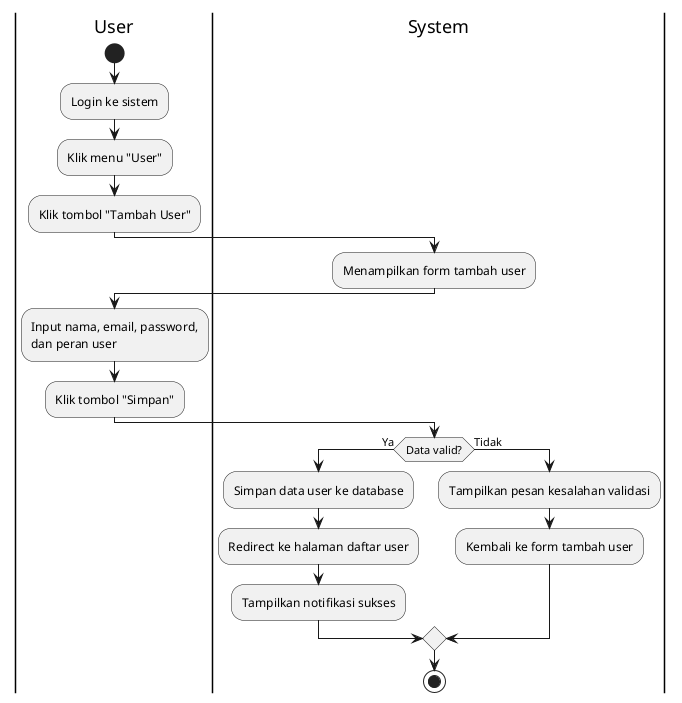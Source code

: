 @startuml
|User|
start
:Login ke sistem;
:Klik menu "User";
:Klik tombol "Tambah User";

|System|
:Menampilkan form tambah user;

|User|
:Input nama, email, password,\ndan peran user;
:Klik tombol "Simpan";

|System|
if (Data valid?) then (Ya)
  :Simpan data user ke database;
  :Redirect ke halaman daftar user;
  :Tampilkan notifikasi sukses;
else (Tidak)
  :Tampilkan pesan kesalahan validasi;
  :Kembali ke form tambah user;
endif

stop
@enduml